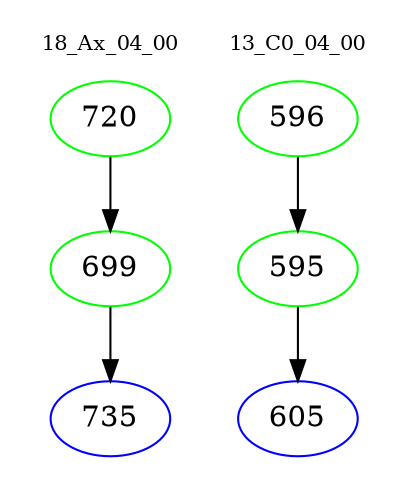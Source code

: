 digraph{
subgraph cluster_0 {
color = white
label = "18_Ax_04_00";
fontsize=10;
T0_720 [label="720", color="green"]
T0_720 -> T0_699 [color="black"]
T0_699 [label="699", color="green"]
T0_699 -> T0_735 [color="black"]
T0_735 [label="735", color="blue"]
}
subgraph cluster_1 {
color = white
label = "13_C0_04_00";
fontsize=10;
T1_596 [label="596", color="green"]
T1_596 -> T1_595 [color="black"]
T1_595 [label="595", color="green"]
T1_595 -> T1_605 [color="black"]
T1_605 [label="605", color="blue"]
}
}
